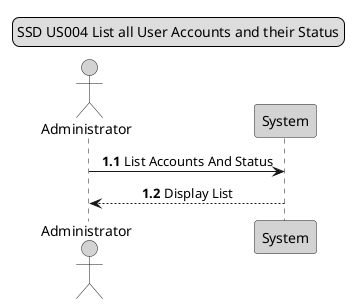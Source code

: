 @startuml

skinparam sequenceMessageAlign center

legend top
SSD US004 List all User Accounts and their Status
end legend

actor "Administrator" as Actor #lightgrey
participant "System" as System #lightgrey

autonumber1.1

Actor -> System : List Accounts And Status
System --> Actor: Display List

@enduml